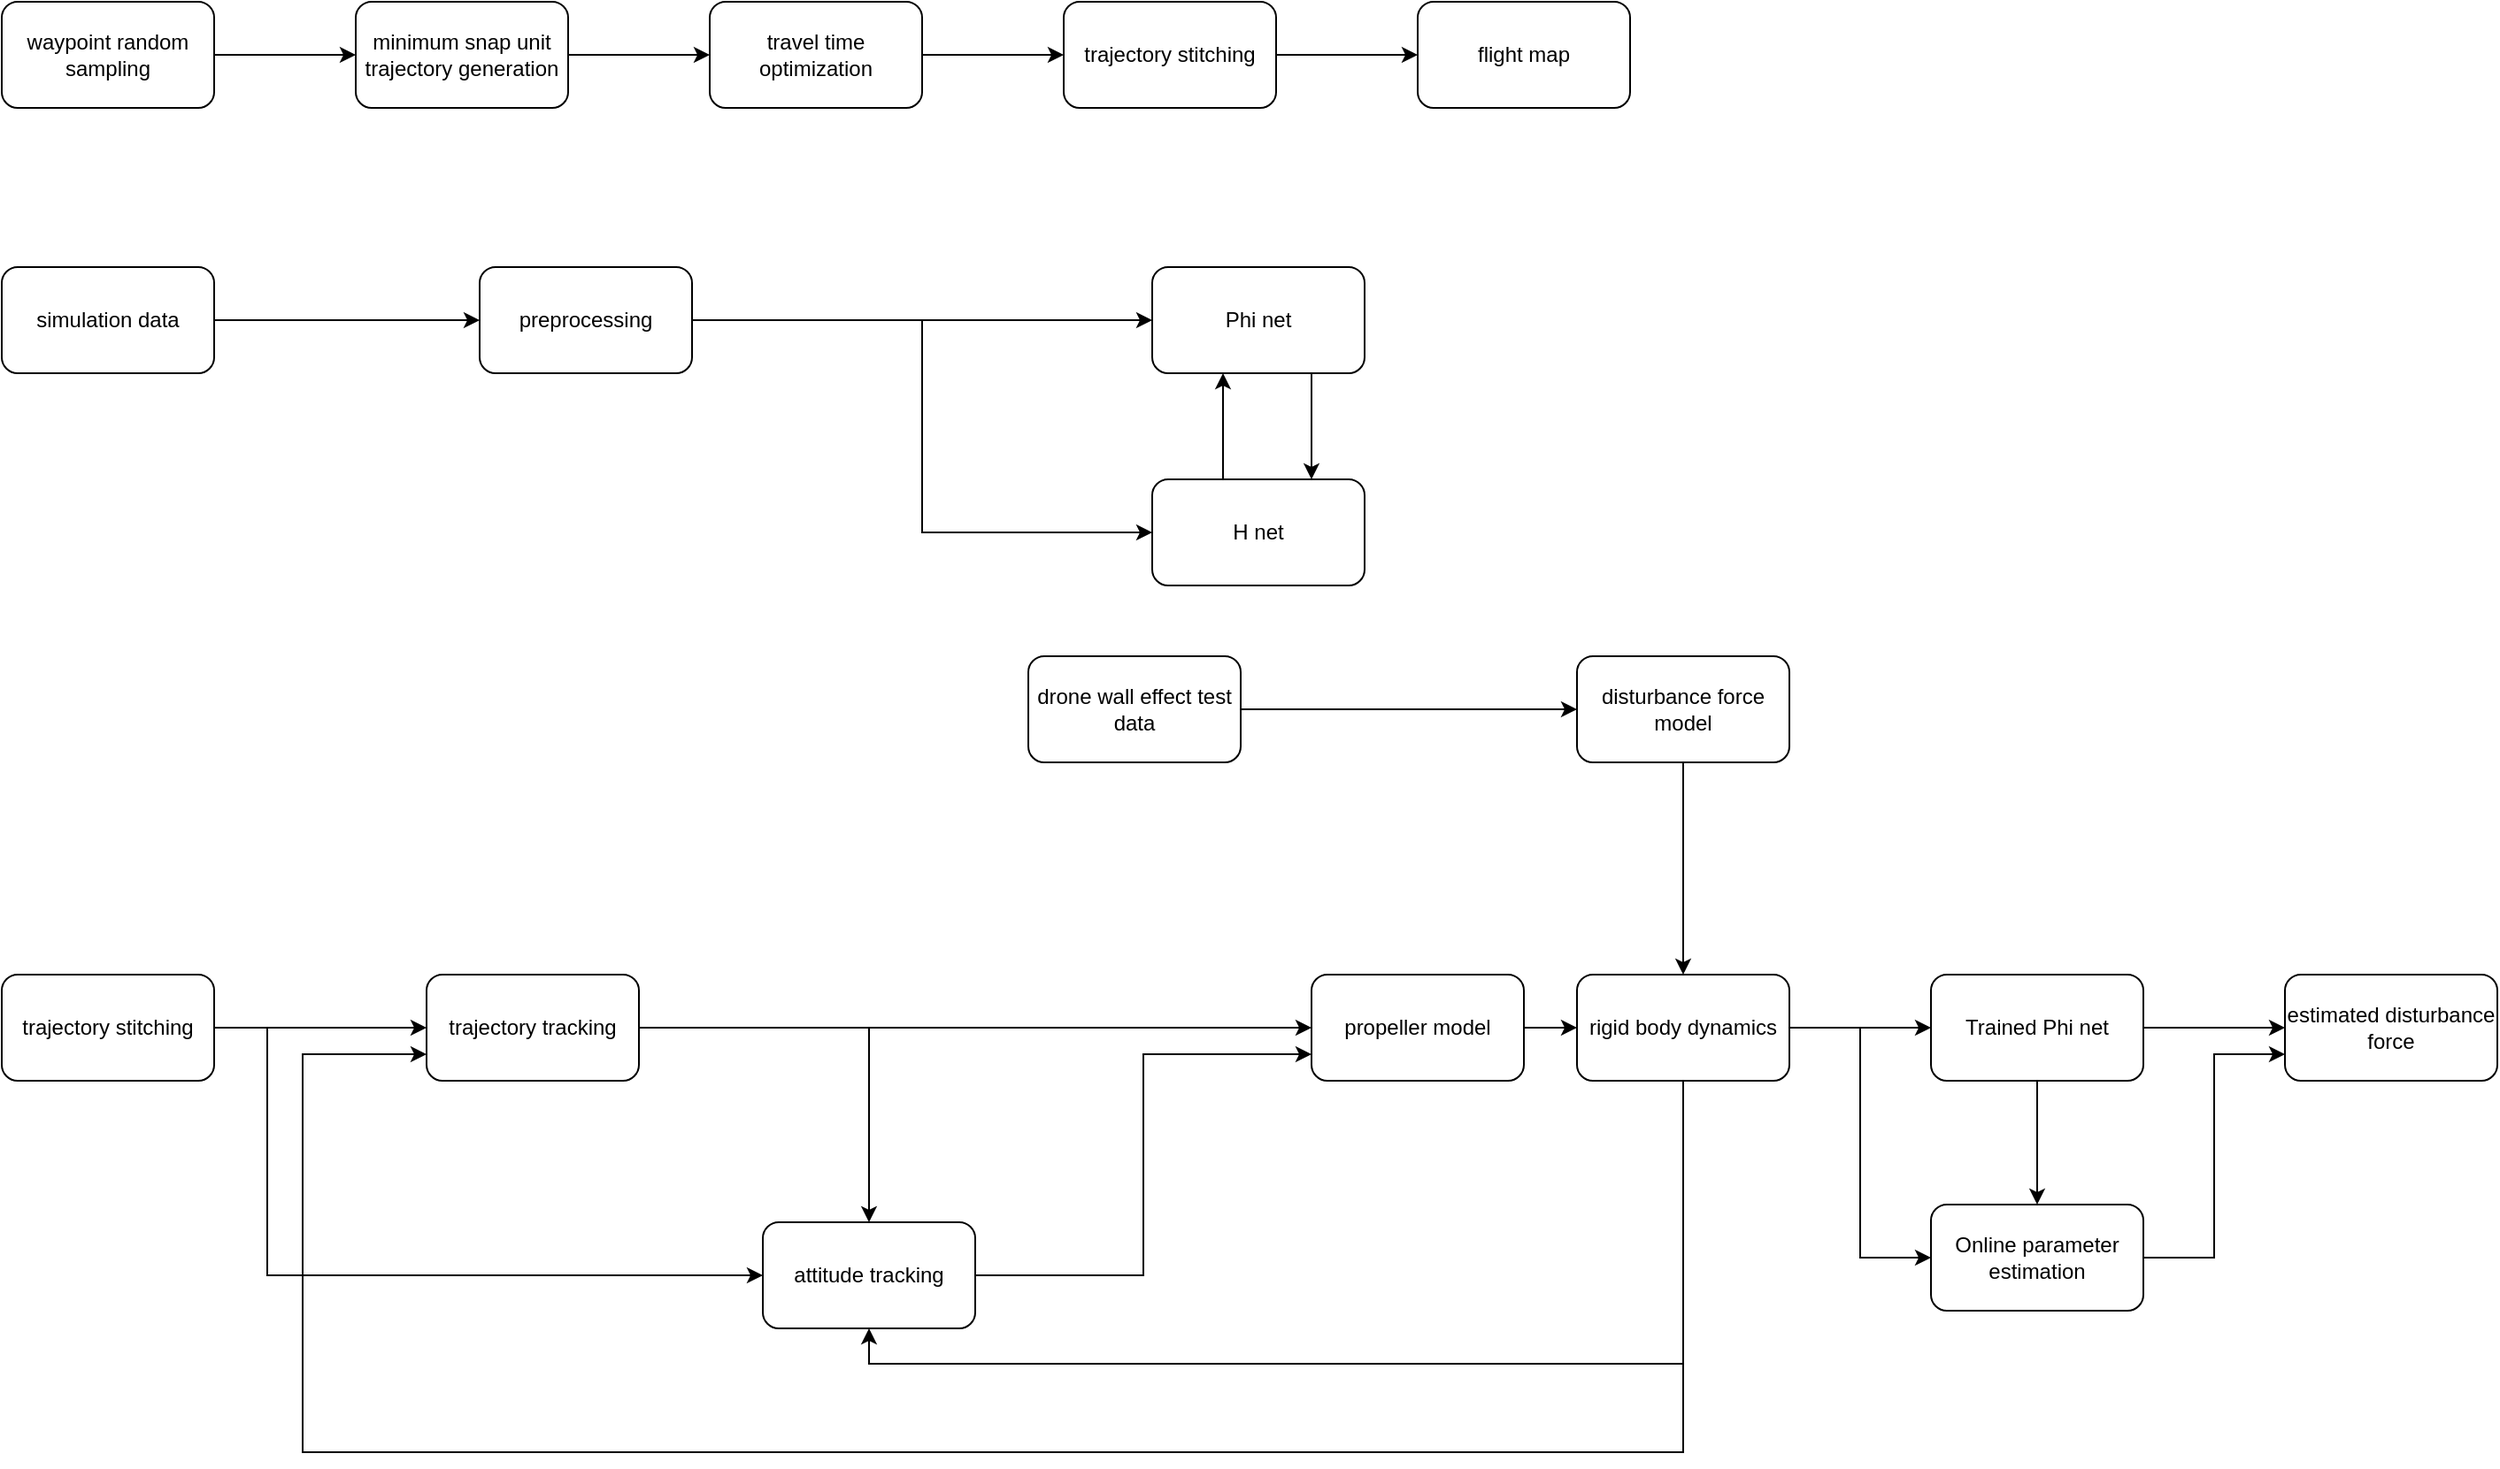 <mxfile version="24.7.17">
  <diagram name="Page-1" id="D21pwpTlaBD9l0EpaQ9k">
    <mxGraphModel dx="2074" dy="2232" grid="1" gridSize="10" guides="1" tooltips="1" connect="1" arrows="1" fold="1" page="1" pageScale="1" pageWidth="850" pageHeight="1100" math="0" shadow="0">
      <root>
        <mxCell id="0" />
        <mxCell id="1" parent="0" />
        <mxCell id="kfeohubmjwaTDS-P6IU5-13" value="" style="edgeStyle=orthogonalEdgeStyle;rounded=0;orthogonalLoop=1;jettySize=auto;html=1;" parent="1" source="kfeohubmjwaTDS-P6IU5-3" target="kfeohubmjwaTDS-P6IU5-12" edge="1">
          <mxGeometry relative="1" as="geometry" />
        </mxCell>
        <mxCell id="kfeohubmjwaTDS-P6IU5-17" style="edgeStyle=orthogonalEdgeStyle;rounded=0;orthogonalLoop=1;jettySize=auto;html=1;entryX=0;entryY=0.5;entryDx=0;entryDy=0;" parent="1" source="kfeohubmjwaTDS-P6IU5-3" target="kfeohubmjwaTDS-P6IU5-16" edge="1">
          <mxGeometry relative="1" as="geometry" />
        </mxCell>
        <mxCell id="kfeohubmjwaTDS-P6IU5-3" value="trajectory tracking" style="rounded=1;whiteSpace=wrap;html=1;" parent="1" vertex="1">
          <mxGeometry x="300" y="300" width="120" height="60" as="geometry" />
        </mxCell>
        <mxCell id="kfeohubmjwaTDS-P6IU5-11" style="edgeStyle=orthogonalEdgeStyle;rounded=0;orthogonalLoop=1;jettySize=auto;html=1;entryX=0;entryY=0.5;entryDx=0;entryDy=0;" parent="1" source="kfeohubmjwaTDS-P6IU5-9" target="kfeohubmjwaTDS-P6IU5-3" edge="1">
          <mxGeometry relative="1" as="geometry" />
        </mxCell>
        <mxCell id="kfeohubmjwaTDS-P6IU5-14" style="edgeStyle=orthogonalEdgeStyle;rounded=0;orthogonalLoop=1;jettySize=auto;html=1;entryX=0;entryY=0.5;entryDx=0;entryDy=0;" parent="1" source="kfeohubmjwaTDS-P6IU5-9" target="kfeohubmjwaTDS-P6IU5-12" edge="1">
          <mxGeometry relative="1" as="geometry">
            <Array as="points">
              <mxPoint x="210" y="330" />
              <mxPoint x="210" y="470" />
            </Array>
          </mxGeometry>
        </mxCell>
        <mxCell id="kfeohubmjwaTDS-P6IU5-9" value="trajectory stitching" style="whiteSpace=wrap;html=1;rounded=1;" parent="1" vertex="1">
          <mxGeometry x="60" y="300" width="120" height="60" as="geometry" />
        </mxCell>
        <mxCell id="kfeohubmjwaTDS-P6IU5-18" style="edgeStyle=orthogonalEdgeStyle;rounded=0;orthogonalLoop=1;jettySize=auto;html=1;entryX=0;entryY=0.75;entryDx=0;entryDy=0;" parent="1" source="kfeohubmjwaTDS-P6IU5-12" target="kfeohubmjwaTDS-P6IU5-16" edge="1">
          <mxGeometry relative="1" as="geometry" />
        </mxCell>
        <mxCell id="kfeohubmjwaTDS-P6IU5-12" value="attitude tracking" style="rounded=1;whiteSpace=wrap;html=1;" parent="1" vertex="1">
          <mxGeometry x="490" y="440" width="120" height="60" as="geometry" />
        </mxCell>
        <mxCell id="kfeohubmjwaTDS-P6IU5-19" style="edgeStyle=orthogonalEdgeStyle;rounded=0;orthogonalLoop=1;jettySize=auto;html=1;" parent="1" source="kfeohubmjwaTDS-P6IU5-16" target="kfeohubmjwaTDS-P6IU5-20" edge="1">
          <mxGeometry relative="1" as="geometry">
            <mxPoint x="1010" y="330" as="targetPoint" />
          </mxGeometry>
        </mxCell>
        <mxCell id="kfeohubmjwaTDS-P6IU5-16" value="propeller model" style="rounded=1;whiteSpace=wrap;html=1;" parent="1" vertex="1">
          <mxGeometry x="800" y="300" width="120" height="60" as="geometry" />
        </mxCell>
        <mxCell id="kfeohubmjwaTDS-P6IU5-24" style="edgeStyle=orthogonalEdgeStyle;rounded=0;orthogonalLoop=1;jettySize=auto;html=1;entryX=0;entryY=0.75;entryDx=0;entryDy=0;" parent="1" source="kfeohubmjwaTDS-P6IU5-20" target="kfeohubmjwaTDS-P6IU5-3" edge="1">
          <mxGeometry relative="1" as="geometry">
            <mxPoint x="1010" y="720" as="targetPoint" />
            <Array as="points">
              <mxPoint x="1010" y="570" />
              <mxPoint x="230" y="570" />
              <mxPoint x="230" y="345" />
            </Array>
          </mxGeometry>
        </mxCell>
        <mxCell id="kfeohubmjwaTDS-P6IU5-26" style="edgeStyle=orthogonalEdgeStyle;rounded=0;orthogonalLoop=1;jettySize=auto;html=1;entryX=0.5;entryY=1;entryDx=0;entryDy=0;" parent="1" source="kfeohubmjwaTDS-P6IU5-20" target="kfeohubmjwaTDS-P6IU5-12" edge="1">
          <mxGeometry relative="1" as="geometry">
            <Array as="points">
              <mxPoint x="1010" y="520" />
              <mxPoint x="550" y="520" />
            </Array>
          </mxGeometry>
        </mxCell>
        <mxCell id="al62LfJfNGJungfIsm0y-21" value="" style="edgeStyle=orthogonalEdgeStyle;rounded=0;orthogonalLoop=1;jettySize=auto;html=1;" parent="1" source="kfeohubmjwaTDS-P6IU5-20" target="al62LfJfNGJungfIsm0y-20" edge="1">
          <mxGeometry relative="1" as="geometry" />
        </mxCell>
        <mxCell id="al62LfJfNGJungfIsm0y-24" style="edgeStyle=orthogonalEdgeStyle;rounded=0;orthogonalLoop=1;jettySize=auto;html=1;entryX=0;entryY=0.5;entryDx=0;entryDy=0;" parent="1" source="kfeohubmjwaTDS-P6IU5-20" target="al62LfJfNGJungfIsm0y-22" edge="1">
          <mxGeometry relative="1" as="geometry" />
        </mxCell>
        <mxCell id="kfeohubmjwaTDS-P6IU5-20" value="rigid body dynamics" style="rounded=1;whiteSpace=wrap;html=1;" parent="1" vertex="1">
          <mxGeometry x="950" y="300" width="120" height="60" as="geometry" />
        </mxCell>
        <mxCell id="kfeohubmjwaTDS-P6IU5-23" style="edgeStyle=orthogonalEdgeStyle;rounded=0;orthogonalLoop=1;jettySize=auto;html=1;entryX=0.5;entryY=0;entryDx=0;entryDy=0;" parent="1" source="kfeohubmjwaTDS-P6IU5-22" target="kfeohubmjwaTDS-P6IU5-20" edge="1">
          <mxGeometry relative="1" as="geometry" />
        </mxCell>
        <mxCell id="kfeohubmjwaTDS-P6IU5-22" value="disturbance force model" style="rounded=1;whiteSpace=wrap;html=1;" parent="1" vertex="1">
          <mxGeometry x="950" y="120" width="120" height="60" as="geometry" />
        </mxCell>
        <mxCell id="al62LfJfNGJungfIsm0y-12" value="" style="edgeStyle=orthogonalEdgeStyle;rounded=0;orthogonalLoop=1;jettySize=auto;html=1;" parent="1" source="al62LfJfNGJungfIsm0y-1" target="al62LfJfNGJungfIsm0y-11" edge="1">
          <mxGeometry relative="1" as="geometry" />
        </mxCell>
        <mxCell id="al62LfJfNGJungfIsm0y-15" style="edgeStyle=orthogonalEdgeStyle;rounded=0;orthogonalLoop=1;jettySize=auto;html=1;entryX=0;entryY=0.5;entryDx=0;entryDy=0;" parent="1" source="al62LfJfNGJungfIsm0y-1" target="al62LfJfNGJungfIsm0y-13" edge="1">
          <mxGeometry relative="1" as="geometry">
            <mxPoint x="450" y="40" as="targetPoint" />
          </mxGeometry>
        </mxCell>
        <mxCell id="al62LfJfNGJungfIsm0y-1" value="preprocessing" style="rounded=1;whiteSpace=wrap;html=1;" parent="1" vertex="1">
          <mxGeometry x="330" y="-100" width="120" height="60" as="geometry" />
        </mxCell>
        <mxCell id="al62LfJfNGJungfIsm0y-2" value="" style="edgeStyle=orthogonalEdgeStyle;rounded=0;orthogonalLoop=1;jettySize=auto;html=1;" parent="1" source="al62LfJfNGJungfIsm0y-3" target="al62LfJfNGJungfIsm0y-5" edge="1">
          <mxGeometry relative="1" as="geometry" />
        </mxCell>
        <mxCell id="al62LfJfNGJungfIsm0y-3" value="waypoint random sampling" style="rounded=1;whiteSpace=wrap;html=1;" parent="1" vertex="1">
          <mxGeometry x="60" y="-250" width="120" height="60" as="geometry" />
        </mxCell>
        <mxCell id="al62LfJfNGJungfIsm0y-4" value="" style="edgeStyle=orthogonalEdgeStyle;rounded=0;orthogonalLoop=1;jettySize=auto;html=1;" parent="1" source="al62LfJfNGJungfIsm0y-5" target="al62LfJfNGJungfIsm0y-7" edge="1">
          <mxGeometry relative="1" as="geometry" />
        </mxCell>
        <mxCell id="al62LfJfNGJungfIsm0y-5" value="minimum snap unit trajectory generation" style="whiteSpace=wrap;html=1;rounded=1;" parent="1" vertex="1">
          <mxGeometry x="260" y="-250" width="120" height="60" as="geometry" />
        </mxCell>
        <mxCell id="al62LfJfNGJungfIsm0y-6" value="" style="edgeStyle=orthogonalEdgeStyle;rounded=0;orthogonalLoop=1;jettySize=auto;html=1;" parent="1" source="al62LfJfNGJungfIsm0y-7" target="al62LfJfNGJungfIsm0y-8" edge="1">
          <mxGeometry relative="1" as="geometry" />
        </mxCell>
        <mxCell id="al62LfJfNGJungfIsm0y-7" value="travel time optimization" style="whiteSpace=wrap;html=1;rounded=1;" parent="1" vertex="1">
          <mxGeometry x="460" y="-250" width="120" height="60" as="geometry" />
        </mxCell>
        <mxCell id="al62LfJfNGJungfIsm0y-10" value="" style="edgeStyle=orthogonalEdgeStyle;rounded=0;orthogonalLoop=1;jettySize=auto;html=1;" parent="1" source="al62LfJfNGJungfIsm0y-8" target="al62LfJfNGJungfIsm0y-9" edge="1">
          <mxGeometry relative="1" as="geometry" />
        </mxCell>
        <mxCell id="al62LfJfNGJungfIsm0y-8" value="trajectory stitching" style="whiteSpace=wrap;html=1;rounded=1;" parent="1" vertex="1">
          <mxGeometry x="660" y="-250" width="120" height="60" as="geometry" />
        </mxCell>
        <mxCell id="al62LfJfNGJungfIsm0y-9" value="flight map" style="whiteSpace=wrap;html=1;rounded=1;" parent="1" vertex="1">
          <mxGeometry x="860" y="-250" width="120" height="60" as="geometry" />
        </mxCell>
        <mxCell id="al62LfJfNGJungfIsm0y-17" style="edgeStyle=orthogonalEdgeStyle;rounded=0;orthogonalLoop=1;jettySize=auto;html=1;entryX=0.75;entryY=0;entryDx=0;entryDy=0;" parent="1" source="al62LfJfNGJungfIsm0y-11" target="al62LfJfNGJungfIsm0y-13" edge="1">
          <mxGeometry relative="1" as="geometry">
            <Array as="points">
              <mxPoint x="800" y="-20" />
              <mxPoint x="800" y="-20" />
            </Array>
          </mxGeometry>
        </mxCell>
        <mxCell id="al62LfJfNGJungfIsm0y-11" value="Phi net" style="whiteSpace=wrap;html=1;rounded=1;" parent="1" vertex="1">
          <mxGeometry x="710" y="-100" width="120" height="60" as="geometry" />
        </mxCell>
        <mxCell id="al62LfJfNGJungfIsm0y-16" value="" style="edgeStyle=orthogonalEdgeStyle;rounded=0;orthogonalLoop=1;jettySize=auto;html=1;" parent="1" source="al62LfJfNGJungfIsm0y-13" target="al62LfJfNGJungfIsm0y-11" edge="1">
          <mxGeometry relative="1" as="geometry">
            <Array as="points">
              <mxPoint x="750" y="-10" />
              <mxPoint x="750" y="-10" />
            </Array>
          </mxGeometry>
        </mxCell>
        <mxCell id="al62LfJfNGJungfIsm0y-13" value="H net" style="whiteSpace=wrap;html=1;rounded=1;" parent="1" vertex="1">
          <mxGeometry x="710" y="20" width="120" height="60" as="geometry" />
        </mxCell>
        <mxCell id="al62LfJfNGJungfIsm0y-19" style="edgeStyle=orthogonalEdgeStyle;rounded=0;orthogonalLoop=1;jettySize=auto;html=1;entryX=0;entryY=0.5;entryDx=0;entryDy=0;" parent="1" source="al62LfJfNGJungfIsm0y-18" target="al62LfJfNGJungfIsm0y-1" edge="1">
          <mxGeometry relative="1" as="geometry" />
        </mxCell>
        <mxCell id="al62LfJfNGJungfIsm0y-18" value="simulation data" style="rounded=1;whiteSpace=wrap;html=1;" parent="1" vertex="1">
          <mxGeometry x="60" y="-100" width="120" height="60" as="geometry" />
        </mxCell>
        <mxCell id="al62LfJfNGJungfIsm0y-23" value="" style="edgeStyle=orthogonalEdgeStyle;rounded=0;orthogonalLoop=1;jettySize=auto;html=1;" parent="1" source="al62LfJfNGJungfIsm0y-20" target="al62LfJfNGJungfIsm0y-22" edge="1">
          <mxGeometry relative="1" as="geometry" />
        </mxCell>
        <mxCell id="al62LfJfNGJungfIsm0y-27" value="" style="edgeStyle=orthogonalEdgeStyle;rounded=0;orthogonalLoop=1;jettySize=auto;html=1;" parent="1" source="al62LfJfNGJungfIsm0y-20" target="al62LfJfNGJungfIsm0y-26" edge="1">
          <mxGeometry relative="1" as="geometry" />
        </mxCell>
        <mxCell id="al62LfJfNGJungfIsm0y-20" value="Trained Phi net" style="whiteSpace=wrap;html=1;rounded=1;" parent="1" vertex="1">
          <mxGeometry x="1150" y="300" width="120" height="60" as="geometry" />
        </mxCell>
        <mxCell id="al62LfJfNGJungfIsm0y-28" style="edgeStyle=orthogonalEdgeStyle;rounded=0;orthogonalLoop=1;jettySize=auto;html=1;entryX=0;entryY=0.75;entryDx=0;entryDy=0;" parent="1" source="al62LfJfNGJungfIsm0y-22" target="al62LfJfNGJungfIsm0y-26" edge="1">
          <mxGeometry relative="1" as="geometry" />
        </mxCell>
        <mxCell id="al62LfJfNGJungfIsm0y-22" value="Online parameter estimation" style="whiteSpace=wrap;html=1;rounded=1;" parent="1" vertex="1">
          <mxGeometry x="1150" y="430" width="120" height="60" as="geometry" />
        </mxCell>
        <mxCell id="al62LfJfNGJungfIsm0y-26" value="estimated disturbance force" style="whiteSpace=wrap;html=1;rounded=1;" parent="1" vertex="1">
          <mxGeometry x="1350" y="300" width="120" height="60" as="geometry" />
        </mxCell>
        <mxCell id="e-CBbWwOwxh2sP8ZrgcO-5" style="edgeStyle=orthogonalEdgeStyle;rounded=0;orthogonalLoop=1;jettySize=auto;html=1;entryX=0;entryY=0.5;entryDx=0;entryDy=0;" edge="1" parent="1" source="e-CBbWwOwxh2sP8ZrgcO-1" target="kfeohubmjwaTDS-P6IU5-22">
          <mxGeometry relative="1" as="geometry" />
        </mxCell>
        <mxCell id="e-CBbWwOwxh2sP8ZrgcO-1" value="drone wall effect test data" style="rounded=1;whiteSpace=wrap;html=1;" vertex="1" parent="1">
          <mxGeometry x="640" y="120" width="120" height="60" as="geometry" />
        </mxCell>
      </root>
    </mxGraphModel>
  </diagram>
</mxfile>
